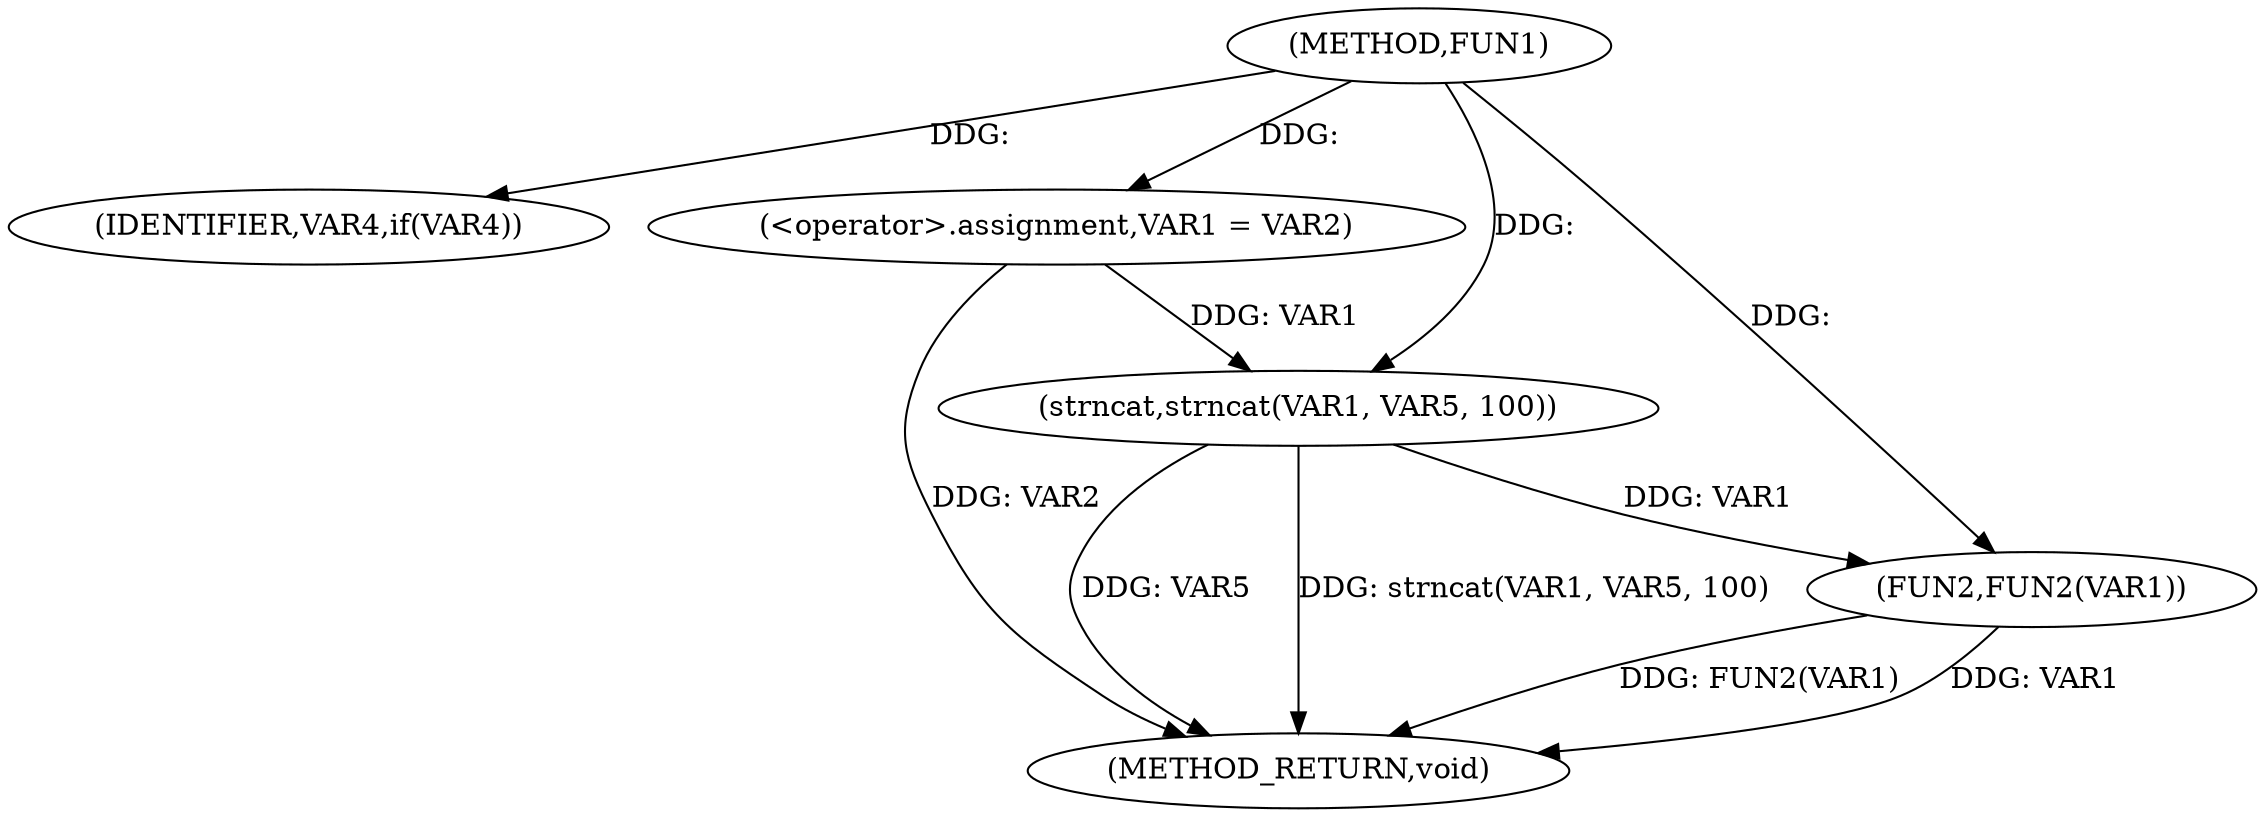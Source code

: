 digraph FUN1 {  
"1000100" [label = "(METHOD,FUN1)" ]
"1000119" [label = "(METHOD_RETURN,void)" ]
"1000106" [label = "(IDENTIFIER,VAR4,if(VAR4))" ]
"1000108" [label = "(<operator>.assignment,VAR1 = VAR2)" ]
"1000113" [label = "(strncat,strncat(VAR1, VAR5, 100))" ]
"1000117" [label = "(FUN2,FUN2(VAR1))" ]
  "1000117" -> "1000119"  [ label = "DDG: FUN2(VAR1)"] 
  "1000113" -> "1000119"  [ label = "DDG: VAR5"] 
  "1000117" -> "1000119"  [ label = "DDG: VAR1"] 
  "1000113" -> "1000119"  [ label = "DDG: strncat(VAR1, VAR5, 100)"] 
  "1000108" -> "1000119"  [ label = "DDG: VAR2"] 
  "1000100" -> "1000106"  [ label = "DDG: "] 
  "1000100" -> "1000108"  [ label = "DDG: "] 
  "1000108" -> "1000113"  [ label = "DDG: VAR1"] 
  "1000100" -> "1000113"  [ label = "DDG: "] 
  "1000113" -> "1000117"  [ label = "DDG: VAR1"] 
  "1000100" -> "1000117"  [ label = "DDG: "] 
}
